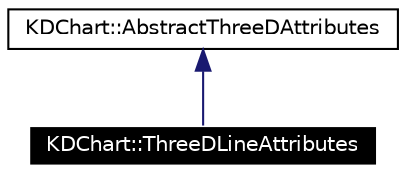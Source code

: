 digraph G
{
  edge [fontname="Helvetica",fontsize=10,labelfontname="Helvetica",labelfontsize=10];
  node [fontname="Helvetica",fontsize=10,shape=record];
  Node598 [label="KDChart::ThreeDLineAttributes",height=0.2,width=0.4,color="white", fillcolor="black", style="filled" fontcolor="white"];
  Node599 -> Node598 [dir=back,color="midnightblue",fontsize=10,style="solid",fontname="Helvetica"];
  Node599 [label="KDChart::AbstractThreeDAttributes",height=0.2,width=0.4,color="black",URL="$class_k_d_chart_1_1_abstract_three_d_attributes.html"];
}
